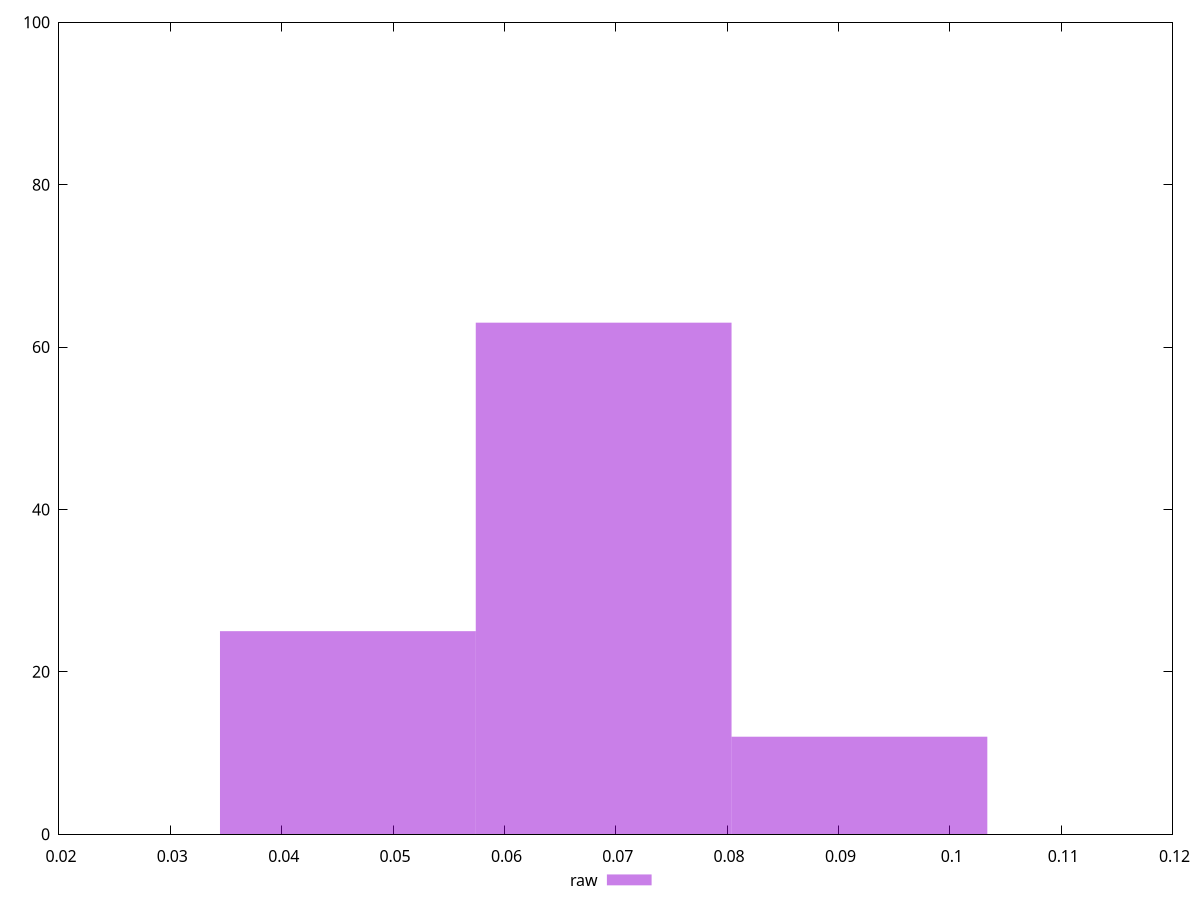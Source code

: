 reset
set terminal svg size 640, 490 enhanced background rgb 'white'
set output "reprap/network-rtt/samples/pages+cached+noexternal+nocss/raw/histogram.svg"

$raw <<EOF
0.045942338492486454 25
0.06891350773872967 63
0.09188467698497291 12
EOF

set key outside below
set boxwidth 0.022971169246243227
set yrange [0:100]
set style fill transparent solid 0.5 noborder

plot \
  $raw title "raw" with boxes, \


reset